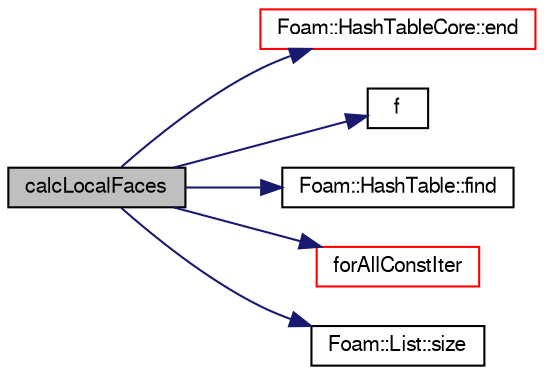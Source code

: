 digraph "calcLocalFaces"
{
  bgcolor="transparent";
  edge [fontname="FreeSans",fontsize="10",labelfontname="FreeSans",labelfontsize="10"];
  node [fontname="FreeSans",fontsize="10",shape=record];
  rankdir="LR";
  Node425 [label="calcLocalFaces",height=0.2,width=0.4,color="black", fillcolor="grey75", style="filled", fontcolor="black"];
  Node425 -> Node426 [color="midnightblue",fontsize="10",style="solid",fontname="FreeSans"];
  Node426 [label="Foam::HashTableCore::end",height=0.2,width=0.4,color="red",URL="$a25706.html#a540580a296c0ff351686ceb4f27b6fe6",tooltip="iteratorEnd set to beyond the end of any HashTable "];
  Node425 -> Node434 [color="midnightblue",fontsize="10",style="solid",fontname="FreeSans"];
  Node434 [label="f",height=0.2,width=0.4,color="black",URL="$a17900.html#a888be93833ac7a23170555c69c690288"];
  Node425 -> Node435 [color="midnightblue",fontsize="10",style="solid",fontname="FreeSans"];
  Node435 [label="Foam::HashTable::find",height=0.2,width=0.4,color="black",URL="$a25702.html#a76b2c74ebd9f33fa9f76261b027ffc11",tooltip="Find and return an iterator set at the hashedEntry. "];
  Node425 -> Node436 [color="midnightblue",fontsize="10",style="solid",fontname="FreeSans"];
  Node436 [label="forAllConstIter",height=0.2,width=0.4,color="red",URL="$a38141.html#ae21e2836509b0fa7f7cedf6493b11b09"];
  Node425 -> Node523 [color="midnightblue",fontsize="10",style="solid",fontname="FreeSans"];
  Node523 [label="Foam::List::size",height=0.2,width=0.4,color="black",URL="$a25694.html#a8a5f6fa29bd4b500caf186f60245b384",tooltip="Override size to be inconsistent with allocated storage. "];
}
